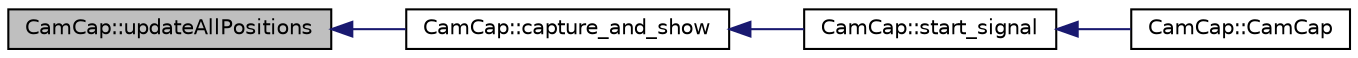 digraph "CamCap::updateAllPositions"
{
 // INTERACTIVE_SVG=YES
  edge [fontname="Helvetica",fontsize="10",labelfontname="Helvetica",labelfontsize="10"];
  node [fontname="Helvetica",fontsize="10",shape=record];
  rankdir="LR";
  Node540 [label="CamCap::updateAllPositions",height=0.2,width=0.4,color="black", fillcolor="grey75", style="filled", fontcolor="black"];
  Node540 -> Node541 [dir="back",color="midnightblue",fontsize="10",style="solid"];
  Node541 [label="CamCap::capture_and_show",height=0.2,width=0.4,color="black", fillcolor="white", style="filled",URL="$class_cam_cap.html#a87f384c5fec40a0ccfd7833347fec0df",tooltip="Captures camera frames and shows it in the interface. "];
  Node541 -> Node542 [dir="back",color="midnightblue",fontsize="10",style="solid"];
  Node542 [label="CamCap::start_signal",height=0.2,width=0.4,color="black", fillcolor="white", style="filled",URL="$class_cam_cap.html#ae676e6624dd821ad494a80e68a41e249",tooltip="Interface adjustments after &#39;start&#39; button is clicked. "];
  Node542 -> Node543 [dir="back",color="midnightblue",fontsize="10",style="solid"];
  Node543 [label="CamCap::CamCap",height=0.2,width=0.4,color="black", fillcolor="white", style="filled",URL="$class_cam_cap.html#afe0db98a5f72bc9b261dcb78e2840da6",tooltip="Constructor of a CamCap object. "];
}
